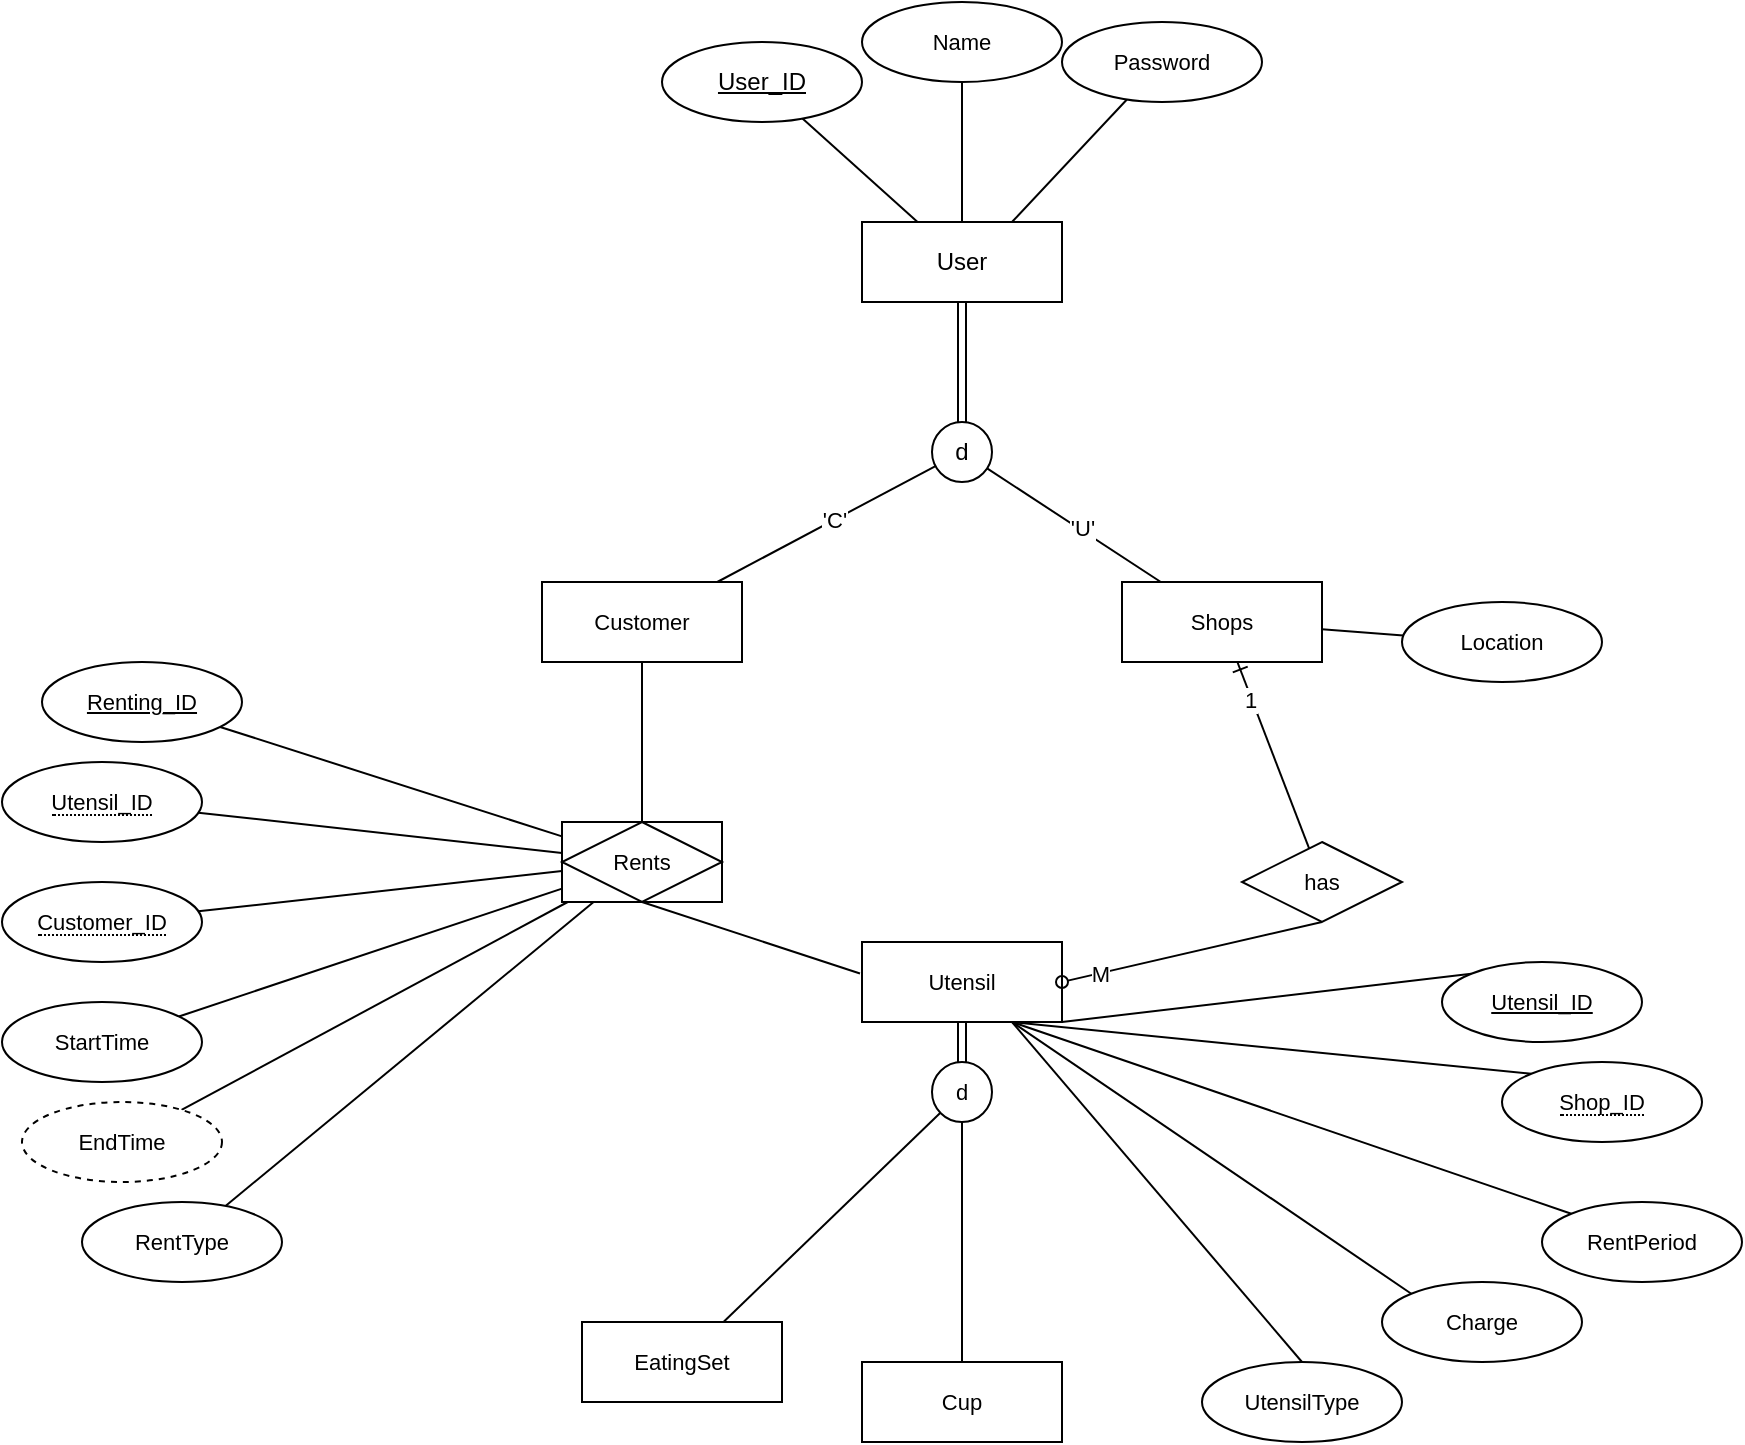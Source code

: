 <mxfile version="24.3.1" type="github" pages="2">
  <diagram id="R2lEEEUBdFMjLlhIrx00" name="Page-1">
    <mxGraphModel dx="643" dy="331" grid="1" gridSize="10" guides="1" tooltips="1" connect="1" arrows="1" fold="1" page="1" pageScale="1" pageWidth="3300" pageHeight="4681" math="0" shadow="0" extFonts="Permanent Marker^https://fonts.googleapis.com/css?family=Permanent+Marker">
      <root>
        <mxCell id="0" />
        <mxCell id="1" parent="0" />
        <mxCell id="n6jcmOge1NITZxQGP7H6-8" value="" style="edgeStyle=none;rounded=0;orthogonalLoop=1;jettySize=auto;html=1;strokeColor=default;align=center;verticalAlign=middle;fontFamily=Helvetica;fontSize=11;fontColor=default;labelBackgroundColor=default;endArrow=none;endFill=0;shape=link;" edge="1" parent="1" source="E70gCUQWQF6eJFeZjDCX-1" target="n6jcmOge1NITZxQGP7H6-7">
          <mxGeometry relative="1" as="geometry" />
        </mxCell>
        <mxCell id="E70gCUQWQF6eJFeZjDCX-1" value="User" style="whiteSpace=wrap;html=1;align=center;" vertex="1" parent="1">
          <mxGeometry x="890" y="440" width="100" height="40" as="geometry" />
        </mxCell>
        <mxCell id="E70gCUQWQF6eJFeZjDCX-4" value="" style="rounded=0;orthogonalLoop=1;jettySize=auto;html=1;endArrow=none;endFill=0;" edge="1" parent="1" source="E70gCUQWQF6eJFeZjDCX-3" target="E70gCUQWQF6eJFeZjDCX-1">
          <mxGeometry relative="1" as="geometry" />
        </mxCell>
        <mxCell id="E70gCUQWQF6eJFeZjDCX-3" value="&lt;u&gt;User_ID&lt;/u&gt;" style="ellipse;whiteSpace=wrap;html=1;align=center;" vertex="1" parent="1">
          <mxGeometry x="790" y="350" width="100" height="40" as="geometry" />
        </mxCell>
        <mxCell id="n6jcmOge1NITZxQGP7H6-2" value="" style="edgeStyle=none;rounded=0;orthogonalLoop=1;jettySize=auto;html=1;strokeColor=default;align=center;verticalAlign=middle;fontFamily=Helvetica;fontSize=11;fontColor=default;labelBackgroundColor=default;endArrow=none;endFill=0;" edge="1" parent="1" source="n6jcmOge1NITZxQGP7H6-1" target="E70gCUQWQF6eJFeZjDCX-1">
          <mxGeometry relative="1" as="geometry" />
        </mxCell>
        <mxCell id="n6jcmOge1NITZxQGP7H6-1" value="Name" style="ellipse;whiteSpace=wrap;html=1;align=center;fontFamily=Helvetica;fontSize=11;fontColor=default;labelBackgroundColor=default;" vertex="1" parent="1">
          <mxGeometry x="890" y="330" width="100" height="40" as="geometry" />
        </mxCell>
        <mxCell id="n6jcmOge1NITZxQGP7H6-5" value="" style="edgeStyle=none;rounded=0;orthogonalLoop=1;jettySize=auto;html=1;strokeColor=default;align=center;verticalAlign=middle;fontFamily=Helvetica;fontSize=11;fontColor=default;labelBackgroundColor=default;endArrow=none;endFill=0;entryX=0.75;entryY=0;entryDx=0;entryDy=0;" edge="1" parent="1" source="n6jcmOge1NITZxQGP7H6-3" target="E70gCUQWQF6eJFeZjDCX-1">
          <mxGeometry relative="1" as="geometry">
            <mxPoint x="1040.0" y="450" as="targetPoint" />
          </mxGeometry>
        </mxCell>
        <mxCell id="n6jcmOge1NITZxQGP7H6-3" value="Password" style="ellipse;whiteSpace=wrap;html=1;align=center;fontFamily=Helvetica;fontSize=11;fontColor=default;labelBackgroundColor=default;" vertex="1" parent="1">
          <mxGeometry x="990" y="340" width="100" height="40" as="geometry" />
        </mxCell>
        <mxCell id="n6jcmOge1NITZxQGP7H6-7" value="d" style="ellipse;whiteSpace=wrap;html=1;" vertex="1" parent="1">
          <mxGeometry x="925" y="540" width="30" height="30" as="geometry" />
        </mxCell>
        <mxCell id="n6jcmOge1NITZxQGP7H6-12" value="" style="edgeStyle=none;rounded=0;orthogonalLoop=1;jettySize=auto;html=1;strokeColor=default;align=center;verticalAlign=middle;fontFamily=Helvetica;fontSize=11;fontColor=default;labelBackgroundColor=default;endArrow=none;endFill=0;" edge="1" parent="1" source="n6jcmOge1NITZxQGP7H6-11" target="n6jcmOge1NITZxQGP7H6-7">
          <mxGeometry relative="1" as="geometry" />
        </mxCell>
        <mxCell id="85N5x0WLG7usvaVsvsi_-1" value="&#39;C&#39;" style="edgeLabel;html=1;align=center;verticalAlign=middle;resizable=0;points=[];fontFamily=Helvetica;fontSize=11;fontColor=default;labelBackgroundColor=default;" vertex="1" connectable="0" parent="n6jcmOge1NITZxQGP7H6-12">
          <mxGeometry x="0.072" relative="1" as="geometry">
            <mxPoint as="offset" />
          </mxGeometry>
        </mxCell>
        <mxCell id="n6jcmOge1NITZxQGP7H6-32" value="" style="edgeStyle=none;rounded=0;orthogonalLoop=1;jettySize=auto;html=1;strokeColor=default;align=center;verticalAlign=middle;fontFamily=Helvetica;fontSize=11;fontColor=default;labelBackgroundColor=default;endArrow=none;endFill=0;" edge="1" parent="1" source="n6jcmOge1NITZxQGP7H6-11" target="n6jcmOge1NITZxQGP7H6-31">
          <mxGeometry relative="1" as="geometry" />
        </mxCell>
        <mxCell id="n6jcmOge1NITZxQGP7H6-11" value="Customer" style="whiteSpace=wrap;html=1;align=center;fontFamily=Helvetica;fontSize=11;fontColor=default;labelBackgroundColor=default;" vertex="1" parent="1">
          <mxGeometry x="730" y="620" width="100" height="40" as="geometry" />
        </mxCell>
        <mxCell id="n6jcmOge1NITZxQGP7H6-14" value="" style="edgeStyle=none;rounded=0;orthogonalLoop=1;jettySize=auto;html=1;strokeColor=default;align=center;verticalAlign=middle;fontFamily=Helvetica;fontSize=11;fontColor=default;labelBackgroundColor=default;endArrow=none;endFill=0;" edge="1" parent="1" source="n6jcmOge1NITZxQGP7H6-13" target="n6jcmOge1NITZxQGP7H6-7">
          <mxGeometry relative="1" as="geometry" />
        </mxCell>
        <mxCell id="n6jcmOge1NITZxQGP7H6-13" value="Shops" style="whiteSpace=wrap;html=1;align=center;fontFamily=Helvetica;fontSize=11;fontColor=default;labelBackgroundColor=default;" vertex="1" parent="1">
          <mxGeometry x="1020" y="620" width="100" height="40" as="geometry" />
        </mxCell>
        <mxCell id="n6jcmOge1NITZxQGP7H6-17" value="" style="edgeStyle=none;rounded=0;orthogonalLoop=1;jettySize=auto;html=1;strokeColor=default;align=center;verticalAlign=middle;fontFamily=Helvetica;fontSize=11;fontColor=default;labelBackgroundColor=default;endArrow=none;endFill=0;shape=link;" edge="1" parent="1" source="n6jcmOge1NITZxQGP7H6-15" target="n6jcmOge1NITZxQGP7H6-16">
          <mxGeometry relative="1" as="geometry" />
        </mxCell>
        <mxCell id="n6jcmOge1NITZxQGP7H6-46" style="edgeStyle=none;rounded=0;orthogonalLoop=1;jettySize=auto;html=1;exitX=0.75;exitY=1;exitDx=0;exitDy=0;entryX=0;entryY=0;entryDx=0;entryDy=0;strokeColor=default;align=center;verticalAlign=middle;fontFamily=Helvetica;fontSize=11;fontColor=default;labelBackgroundColor=default;endArrow=none;endFill=0;" edge="1" parent="1" source="n6jcmOge1NITZxQGP7H6-15" target="n6jcmOge1NITZxQGP7H6-45">
          <mxGeometry relative="1" as="geometry" />
        </mxCell>
        <mxCell id="n6jcmOge1NITZxQGP7H6-15" value="Utensil" style="whiteSpace=wrap;html=1;align=center;fontFamily=Helvetica;fontSize=11;fontColor=default;labelBackgroundColor=default;" vertex="1" parent="1">
          <mxGeometry x="890" y="800" width="100" height="40" as="geometry" />
        </mxCell>
        <mxCell id="n6jcmOge1NITZxQGP7H6-16" value="d" style="ellipse;whiteSpace=wrap;html=1;fontSize=11;labelBackgroundColor=default;" vertex="1" parent="1">
          <mxGeometry x="925" y="860" width="30" height="30" as="geometry" />
        </mxCell>
        <mxCell id="n6jcmOge1NITZxQGP7H6-20" value="" style="edgeStyle=none;rounded=0;orthogonalLoop=1;jettySize=auto;html=1;strokeColor=default;align=center;verticalAlign=middle;fontFamily=Helvetica;fontSize=11;fontColor=default;labelBackgroundColor=default;endArrow=none;endFill=0;" edge="1" parent="1" source="n6jcmOge1NITZxQGP7H6-18" target="n6jcmOge1NITZxQGP7H6-16">
          <mxGeometry relative="1" as="geometry" />
        </mxCell>
        <mxCell id="n6jcmOge1NITZxQGP7H6-18" value="EatingSet" style="whiteSpace=wrap;html=1;align=center;fontFamily=Helvetica;fontSize=11;fontColor=default;labelBackgroundColor=default;" vertex="1" parent="1">
          <mxGeometry x="750" y="990" width="100" height="40" as="geometry" />
        </mxCell>
        <mxCell id="n6jcmOge1NITZxQGP7H6-22" value="" style="edgeStyle=none;rounded=0;orthogonalLoop=1;jettySize=auto;html=1;strokeColor=default;align=center;verticalAlign=middle;fontFamily=Helvetica;fontSize=11;fontColor=default;labelBackgroundColor=default;endArrow=none;endFill=0;" edge="1" parent="1" source="n6jcmOge1NITZxQGP7H6-21" target="n6jcmOge1NITZxQGP7H6-16">
          <mxGeometry relative="1" as="geometry" />
        </mxCell>
        <mxCell id="n6jcmOge1NITZxQGP7H6-21" value="Cup" style="whiteSpace=wrap;html=1;align=center;fontFamily=Helvetica;fontSize=11;fontColor=default;labelBackgroundColor=default;" vertex="1" parent="1">
          <mxGeometry x="890" y="1010" width="100" height="40" as="geometry" />
        </mxCell>
        <mxCell id="n6jcmOge1NITZxQGP7H6-23" style="edgeStyle=none;rounded=0;orthogonalLoop=1;jettySize=auto;html=1;exitX=0.5;exitY=0;exitDx=0;exitDy=0;strokeColor=default;align=center;verticalAlign=middle;fontFamily=Helvetica;fontSize=11;fontColor=default;labelBackgroundColor=default;endArrow=none;endFill=0;" edge="1" parent="1" source="n6jcmOge1NITZxQGP7H6-21" target="n6jcmOge1NITZxQGP7H6-21">
          <mxGeometry relative="1" as="geometry" />
        </mxCell>
        <mxCell id="n6jcmOge1NITZxQGP7H6-29" style="edgeStyle=none;rounded=0;orthogonalLoop=1;jettySize=auto;html=1;exitX=0.5;exitY=1;exitDx=0;exitDy=0;entryX=1;entryY=0.5;entryDx=0;entryDy=0;strokeColor=default;align=center;verticalAlign=middle;fontFamily=Helvetica;fontSize=11;fontColor=default;labelBackgroundColor=default;endArrow=oval;endFill=0;" edge="1" parent="1" source="n6jcmOge1NITZxQGP7H6-25" target="n6jcmOge1NITZxQGP7H6-15">
          <mxGeometry relative="1" as="geometry" />
        </mxCell>
        <mxCell id="n6jcmOge1NITZxQGP7H6-34" value="M" style="edgeLabel;html=1;align=center;verticalAlign=middle;resizable=0;points=[];fontFamily=Helvetica;fontSize=11;fontColor=default;labelBackgroundColor=default;" vertex="1" connectable="0" parent="n6jcmOge1NITZxQGP7H6-29">
          <mxGeometry x="0.71" relative="1" as="geometry">
            <mxPoint as="offset" />
          </mxGeometry>
        </mxCell>
        <mxCell id="n6jcmOge1NITZxQGP7H6-30" value="" style="edgeStyle=none;rounded=0;orthogonalLoop=1;jettySize=auto;html=1;strokeColor=default;align=center;verticalAlign=middle;fontFamily=Helvetica;fontSize=11;fontColor=default;labelBackgroundColor=default;endArrow=ERone;endFill=0;" edge="1" parent="1" source="n6jcmOge1NITZxQGP7H6-25" target="n6jcmOge1NITZxQGP7H6-13">
          <mxGeometry relative="1" as="geometry" />
        </mxCell>
        <mxCell id="n6jcmOge1NITZxQGP7H6-35" value="1" style="edgeLabel;html=1;align=center;verticalAlign=middle;resizable=0;points=[];fontFamily=Helvetica;fontSize=11;fontColor=default;labelBackgroundColor=default;" vertex="1" connectable="0" parent="n6jcmOge1NITZxQGP7H6-30">
          <mxGeometry x="0.614" y="1" relative="1" as="geometry">
            <mxPoint as="offset" />
          </mxGeometry>
        </mxCell>
        <mxCell id="n6jcmOge1NITZxQGP7H6-25" value="has" style="shape=rhombus;perimeter=rhombusPerimeter;whiteSpace=wrap;html=1;align=center;fontFamily=Helvetica;fontSize=11;fontColor=default;labelBackgroundColor=default;" vertex="1" parent="1">
          <mxGeometry x="1080" y="750" width="80" height="40" as="geometry" />
        </mxCell>
        <mxCell id="n6jcmOge1NITZxQGP7H6-31" value="Rents" style="shape=associativeEntity;whiteSpace=wrap;html=1;align=center;fontFamily=Helvetica;fontSize=11;fontColor=default;labelBackgroundColor=default;" vertex="1" parent="1">
          <mxGeometry x="740" y="740" width="80" height="40" as="geometry" />
        </mxCell>
        <mxCell id="n6jcmOge1NITZxQGP7H6-33" style="edgeStyle=none;rounded=0;orthogonalLoop=1;jettySize=auto;html=1;exitX=0.5;exitY=1;exitDx=0;exitDy=0;entryX=-0.01;entryY=0.393;entryDx=0;entryDy=0;entryPerimeter=0;strokeColor=default;align=center;verticalAlign=middle;fontFamily=Helvetica;fontSize=11;fontColor=default;labelBackgroundColor=default;endArrow=none;endFill=0;" edge="1" parent="1" source="n6jcmOge1NITZxQGP7H6-31" target="n6jcmOge1NITZxQGP7H6-15">
          <mxGeometry relative="1" as="geometry" />
        </mxCell>
        <mxCell id="n6jcmOge1NITZxQGP7H6-38" value="" style="edgeStyle=none;rounded=0;orthogonalLoop=1;jettySize=auto;html=1;strokeColor=default;align=center;verticalAlign=middle;fontFamily=Helvetica;fontSize=11;fontColor=default;labelBackgroundColor=default;endArrow=none;endFill=0;" edge="1" parent="1" source="n6jcmOge1NITZxQGP7H6-37" target="n6jcmOge1NITZxQGP7H6-31">
          <mxGeometry relative="1" as="geometry" />
        </mxCell>
        <mxCell id="n6jcmOge1NITZxQGP7H6-37" value="StartTime" style="ellipse;whiteSpace=wrap;html=1;align=center;fontFamily=Helvetica;fontSize=11;fontColor=default;labelBackgroundColor=default;" vertex="1" parent="1">
          <mxGeometry x="460" y="830" width="100" height="40" as="geometry" />
        </mxCell>
        <mxCell id="n6jcmOge1NITZxQGP7H6-40" value="" style="edgeStyle=none;rounded=0;orthogonalLoop=1;jettySize=auto;html=1;strokeColor=default;align=center;verticalAlign=middle;fontFamily=Helvetica;fontSize=11;fontColor=default;labelBackgroundColor=default;endArrow=none;endFill=0;" edge="1" parent="1" source="n6jcmOge1NITZxQGP7H6-39" target="n6jcmOge1NITZxQGP7H6-31">
          <mxGeometry relative="1" as="geometry" />
        </mxCell>
        <mxCell id="n6jcmOge1NITZxQGP7H6-39" value="EndTime" style="whiteSpace=wrap;html=1;align=center;fontFamily=Helvetica;fontSize=11;fontColor=default;labelBackgroundColor=default;shape=ellipse;perimeter=ellipsePerimeter;dashed=1;" vertex="1" parent="1">
          <mxGeometry x="470" y="880" width="100" height="40" as="geometry" />
        </mxCell>
        <mxCell id="n6jcmOge1NITZxQGP7H6-42" value="" style="edgeStyle=none;rounded=0;orthogonalLoop=1;jettySize=auto;html=1;strokeColor=default;align=center;verticalAlign=middle;fontFamily=Helvetica;fontSize=11;fontColor=default;labelBackgroundColor=default;endArrow=none;endFill=0;" edge="1" parent="1" source="n6jcmOge1NITZxQGP7H6-41" target="n6jcmOge1NITZxQGP7H6-31">
          <mxGeometry relative="1" as="geometry" />
        </mxCell>
        <mxCell id="n6jcmOge1NITZxQGP7H6-41" value="&lt;u&gt;Renting_ID&lt;/u&gt;" style="ellipse;whiteSpace=wrap;html=1;align=center;fontFamily=Helvetica;fontSize=11;fontColor=default;labelBackgroundColor=default;" vertex="1" parent="1">
          <mxGeometry x="480" y="660" width="100" height="40" as="geometry" />
        </mxCell>
        <mxCell id="n6jcmOge1NITZxQGP7H6-43" value="&lt;u&gt;Utensil_ID&lt;/u&gt;" style="ellipse;whiteSpace=wrap;html=1;align=center;fontFamily=Helvetica;fontSize=11;fontColor=default;labelBackgroundColor=default;" vertex="1" parent="1">
          <mxGeometry x="1180" y="810" width="100" height="40" as="geometry" />
        </mxCell>
        <mxCell id="n6jcmOge1NITZxQGP7H6-44" style="edgeStyle=none;rounded=0;orthogonalLoop=1;jettySize=auto;html=1;exitX=1;exitY=1;exitDx=0;exitDy=0;entryX=0;entryY=0;entryDx=0;entryDy=0;strokeColor=default;align=center;verticalAlign=middle;fontFamily=Helvetica;fontSize=11;fontColor=default;labelBackgroundColor=default;endArrow=none;endFill=0;" edge="1" parent="1" source="n6jcmOge1NITZxQGP7H6-15" target="n6jcmOge1NITZxQGP7H6-43">
          <mxGeometry relative="1" as="geometry" />
        </mxCell>
        <mxCell id="n6jcmOge1NITZxQGP7H6-45" value="&lt;span style=&quot;border-bottom: 1px dotted&quot;&gt;Shop_ID&lt;/span&gt;" style="ellipse;whiteSpace=wrap;html=1;align=center;fontFamily=Helvetica;fontSize=11;fontColor=default;labelBackgroundColor=default;" vertex="1" parent="1">
          <mxGeometry x="1210" y="860" width="100" height="40" as="geometry" />
        </mxCell>
        <mxCell id="n6jcmOge1NITZxQGP7H6-48" style="edgeStyle=none;rounded=0;orthogonalLoop=1;jettySize=auto;html=1;exitX=0;exitY=0;exitDx=0;exitDy=0;entryX=0.75;entryY=1;entryDx=0;entryDy=0;strokeColor=default;align=center;verticalAlign=middle;fontFamily=Helvetica;fontSize=11;fontColor=default;labelBackgroundColor=default;endArrow=none;endFill=0;" edge="1" parent="1" source="n6jcmOge1NITZxQGP7H6-47" target="n6jcmOge1NITZxQGP7H6-15">
          <mxGeometry relative="1" as="geometry" />
        </mxCell>
        <mxCell id="n6jcmOge1NITZxQGP7H6-47" value="RentPeriod" style="ellipse;whiteSpace=wrap;html=1;align=center;fontFamily=Helvetica;fontSize=11;fontColor=default;labelBackgroundColor=default;" vertex="1" parent="1">
          <mxGeometry x="1230" y="930" width="100" height="40" as="geometry" />
        </mxCell>
        <mxCell id="n6jcmOge1NITZxQGP7H6-52" value="" style="edgeStyle=none;rounded=0;orthogonalLoop=1;jettySize=auto;html=1;strokeColor=default;align=center;verticalAlign=middle;fontFamily=Helvetica;fontSize=11;fontColor=default;labelBackgroundColor=default;endArrow=none;endFill=0;" edge="1" parent="1" source="n6jcmOge1NITZxQGP7H6-50" target="n6jcmOge1NITZxQGP7H6-31">
          <mxGeometry relative="1" as="geometry" />
        </mxCell>
        <mxCell id="n6jcmOge1NITZxQGP7H6-50" value="&lt;span style=&quot;border-bottom: 1px dotted&quot;&gt;Utensil_ID&lt;/span&gt;" style="ellipse;whiteSpace=wrap;html=1;align=center;fontFamily=Helvetica;fontSize=11;fontColor=default;labelBackgroundColor=default;" vertex="1" parent="1">
          <mxGeometry x="460" y="710" width="100" height="40" as="geometry" />
        </mxCell>
        <mxCell id="n6jcmOge1NITZxQGP7H6-54" value="" style="edgeStyle=none;rounded=0;orthogonalLoop=1;jettySize=auto;html=1;strokeColor=default;align=center;verticalAlign=middle;fontFamily=Helvetica;fontSize=11;fontColor=default;labelBackgroundColor=default;endArrow=none;endFill=0;" edge="1" parent="1" source="n6jcmOge1NITZxQGP7H6-53" target="n6jcmOge1NITZxQGP7H6-31">
          <mxGeometry relative="1" as="geometry" />
        </mxCell>
        <mxCell id="n6jcmOge1NITZxQGP7H6-53" value="&lt;span style=&quot;border-bottom: 1px dotted&quot;&gt;Customer_ID&lt;/span&gt;" style="ellipse;whiteSpace=wrap;html=1;align=center;fontFamily=Helvetica;fontSize=11;fontColor=default;labelBackgroundColor=default;" vertex="1" parent="1">
          <mxGeometry x="460" y="770" width="100" height="40" as="geometry" />
        </mxCell>
        <mxCell id="oZDBKAC2Px2fv1SUga_N-3" value="" style="edgeStyle=none;rounded=0;orthogonalLoop=1;jettySize=auto;html=1;strokeColor=default;align=center;verticalAlign=middle;fontFamily=Helvetica;fontSize=11;fontColor=default;labelBackgroundColor=default;endArrow=none;endFill=0;" edge="1" parent="1" source="oZDBKAC2Px2fv1SUga_N-2" target="n6jcmOge1NITZxQGP7H6-31">
          <mxGeometry relative="1" as="geometry" />
        </mxCell>
        <mxCell id="oZDBKAC2Px2fv1SUga_N-2" value="RentType" style="ellipse;whiteSpace=wrap;html=1;align=center;fontFamily=Helvetica;fontSize=11;fontColor=default;labelBackgroundColor=default;" vertex="1" parent="1">
          <mxGeometry x="500" y="930" width="100" height="40" as="geometry" />
        </mxCell>
        <mxCell id="oZDBKAC2Px2fv1SUga_N-6" style="edgeStyle=none;rounded=0;orthogonalLoop=1;jettySize=auto;html=1;exitX=0;exitY=0;exitDx=0;exitDy=0;entryX=0.75;entryY=1;entryDx=0;entryDy=0;strokeColor=default;align=center;verticalAlign=middle;fontFamily=Helvetica;fontSize=11;fontColor=default;labelBackgroundColor=default;endArrow=none;endFill=0;" edge="1" parent="1" source="oZDBKAC2Px2fv1SUga_N-4" target="n6jcmOge1NITZxQGP7H6-15">
          <mxGeometry relative="1" as="geometry" />
        </mxCell>
        <mxCell id="oZDBKAC2Px2fv1SUga_N-4" value="Charge" style="ellipse;whiteSpace=wrap;html=1;align=center;fontFamily=Helvetica;fontSize=11;fontColor=default;labelBackgroundColor=default;" vertex="1" parent="1">
          <mxGeometry x="1150" y="970" width="100" height="40" as="geometry" />
        </mxCell>
        <mxCell id="oZDBKAC2Px2fv1SUga_N-9" style="edgeStyle=none;rounded=0;orthogonalLoop=1;jettySize=auto;html=1;exitX=0.5;exitY=0;exitDx=0;exitDy=0;entryX=0.75;entryY=1;entryDx=0;entryDy=0;strokeColor=default;align=center;verticalAlign=middle;fontFamily=Helvetica;fontSize=11;fontColor=default;labelBackgroundColor=default;endArrow=none;endFill=0;" edge="1" parent="1" source="oZDBKAC2Px2fv1SUga_N-7" target="n6jcmOge1NITZxQGP7H6-15">
          <mxGeometry relative="1" as="geometry" />
        </mxCell>
        <mxCell id="oZDBKAC2Px2fv1SUga_N-7" value="UtensilType" style="ellipse;whiteSpace=wrap;html=1;align=center;fontFamily=Helvetica;fontSize=11;fontColor=default;labelBackgroundColor=default;" vertex="1" parent="1">
          <mxGeometry x="1060" y="1010" width="100" height="40" as="geometry" />
        </mxCell>
        <mxCell id="oZDBKAC2Px2fv1SUga_N-11" value="" style="edgeStyle=none;rounded=0;orthogonalLoop=1;jettySize=auto;html=1;strokeColor=default;align=center;verticalAlign=middle;fontFamily=Helvetica;fontSize=11;fontColor=default;labelBackgroundColor=default;endArrow=none;endFill=0;" edge="1" parent="1" source="oZDBKAC2Px2fv1SUga_N-10" target="n6jcmOge1NITZxQGP7H6-13">
          <mxGeometry relative="1" as="geometry" />
        </mxCell>
        <mxCell id="oZDBKAC2Px2fv1SUga_N-10" value="Location" style="ellipse;whiteSpace=wrap;html=1;align=center;fontFamily=Helvetica;fontSize=11;fontColor=default;labelBackgroundColor=default;" vertex="1" parent="1">
          <mxGeometry x="1160" y="630" width="100" height="40" as="geometry" />
        </mxCell>
        <mxCell id="85N5x0WLG7usvaVsvsi_-2" value="&#39;U&#39;" style="text;html=1;align=center;verticalAlign=middle;resizable=0;points=[];autosize=1;strokeColor=none;fillColor=none;fontFamily=Helvetica;fontSize=11;fontColor=default;labelBackgroundColor=default;" vertex="1" parent="1">
          <mxGeometry x="980" y="578" width="40" height="30" as="geometry" />
        </mxCell>
      </root>
    </mxGraphModel>
  </diagram>
  <diagram id="9Pv0CqFadwesaJm3Gwh7" name="第 2 页">
    <mxGraphModel dx="822" dy="423" grid="1" gridSize="10" guides="1" tooltips="1" connect="1" arrows="1" fold="1" page="1" pageScale="1" pageWidth="4681" pageHeight="3300" math="0" shadow="0">
      <root>
        <mxCell id="0" />
        <mxCell id="1" parent="0" />
        <mxCell id="Np2uPLUjVbvz0PmlxWy9-3" value="User" style="swimlane;fontStyle=1;align=center;verticalAlign=top;childLayout=stackLayout;horizontal=1;startSize=26;horizontalStack=0;resizeParent=1;resizeParentMax=0;resizeLast=0;collapsible=1;marginBottom=0;whiteSpace=wrap;html=1;fontFamily=Helvetica;fontSize=11;fontColor=default;labelBackgroundColor=default;" vertex="1" parent="1">
          <mxGeometry x="3230" y="1340" width="160" height="138" as="geometry">
            <mxRectangle x="340" y="120" width="60" height="30" as="alternateBounds" />
          </mxGeometry>
        </mxCell>
        <mxCell id="Np2uPLUjVbvz0PmlxWy9-4" value="+ ID: int&amp;nbsp;" style="text;strokeColor=none;fillColor=none;align=left;verticalAlign=top;spacingLeft=4;spacingRight=4;overflow=hidden;rotatable=0;points=[[0,0.5],[1,0.5]];portConstraint=eastwest;whiteSpace=wrap;html=1;fontFamily=Helvetica;fontSize=11;fontColor=default;labelBackgroundColor=default;" vertex="1" parent="Np2uPLUjVbvz0PmlxWy9-3">
          <mxGeometry y="26" width="160" height="26" as="geometry" />
        </mxCell>
        <mxCell id="kPS52KHv_lgA0wBQ_tl1-2" value="+ Name: String&amp;nbsp;" style="text;strokeColor=none;fillColor=none;align=left;verticalAlign=top;spacingLeft=4;spacingRight=4;overflow=hidden;rotatable=0;points=[[0,0.5],[1,0.5]];portConstraint=eastwest;whiteSpace=wrap;html=1;fontFamily=Helvetica;fontSize=11;fontColor=default;labelBackgroundColor=default;" vertex="1" parent="Np2uPLUjVbvz0PmlxWy9-3">
          <mxGeometry y="52" width="160" height="26" as="geometry" />
        </mxCell>
        <mxCell id="kPS52KHv_lgA0wBQ_tl1-3" value="# Password: String&amp;nbsp;" style="text;strokeColor=none;fillColor=none;align=left;verticalAlign=top;spacingLeft=4;spacingRight=4;overflow=hidden;rotatable=0;points=[[0,0.5],[1,0.5]];portConstraint=eastwest;whiteSpace=wrap;html=1;fontFamily=Helvetica;fontSize=11;fontColor=default;labelBackgroundColor=default;" vertex="1" parent="Np2uPLUjVbvz0PmlxWy9-3">
          <mxGeometry y="78" width="160" height="26" as="geometry" />
        </mxCell>
        <mxCell id="Np2uPLUjVbvz0PmlxWy9-5" value="" style="line;strokeWidth=1;fillColor=none;align=left;verticalAlign=middle;spacingTop=-1;spacingLeft=3;spacingRight=3;rotatable=0;labelPosition=right;points=[];portConstraint=eastwest;strokeColor=inherit;fontFamily=Helvetica;fontSize=11;fontColor=default;labelBackgroundColor=default;" vertex="1" parent="Np2uPLUjVbvz0PmlxWy9-3">
          <mxGeometry y="104" width="160" height="8" as="geometry" />
        </mxCell>
        <mxCell id="Np2uPLUjVbvz0PmlxWy9-6" value="+ method(type): type" style="text;strokeColor=none;fillColor=none;align=left;verticalAlign=top;spacingLeft=4;spacingRight=4;overflow=hidden;rotatable=0;points=[[0,0.5],[1,0.5]];portConstraint=eastwest;whiteSpace=wrap;html=1;fontFamily=Helvetica;fontSize=11;fontColor=default;labelBackgroundColor=default;" vertex="1" parent="Np2uPLUjVbvz0PmlxWy9-3">
          <mxGeometry y="112" width="160" height="26" as="geometry" />
        </mxCell>
        <mxCell id="ml6z8gFbQN_XMSu9hm6h-1" value="Shop" style="swimlane;fontStyle=1;align=center;verticalAlign=top;childLayout=stackLayout;horizontal=1;startSize=26;horizontalStack=0;resizeParent=1;resizeParentMax=0;resizeLast=0;collapsible=1;marginBottom=0;whiteSpace=wrap;html=1;fontFamily=Helvetica;fontSize=11;fontColor=default;labelBackgroundColor=default;" vertex="1" parent="1">
          <mxGeometry x="3130" y="1550" width="190" height="86" as="geometry">
            <mxRectangle x="340" y="120" width="60" height="30" as="alternateBounds" />
          </mxGeometry>
        </mxCell>
        <mxCell id="ml6z8gFbQN_XMSu9hm6h-2" value="- utensils: ArrayList&amp;lt;Utensils&amp;gt;" style="text;strokeColor=none;fillColor=none;align=left;verticalAlign=top;spacingLeft=4;spacingRight=4;overflow=hidden;rotatable=0;points=[[0,0.5],[1,0.5]];portConstraint=eastwest;whiteSpace=wrap;html=1;fontFamily=Helvetica;fontSize=11;fontColor=default;labelBackgroundColor=default;" vertex="1" parent="ml6z8gFbQN_XMSu9hm6h-1">
          <mxGeometry y="26" width="190" height="26" as="geometry" />
        </mxCell>
        <mxCell id="ml6z8gFbQN_XMSu9hm6h-5" value="" style="line;strokeWidth=1;fillColor=none;align=left;verticalAlign=middle;spacingTop=-1;spacingLeft=3;spacingRight=3;rotatable=0;labelPosition=right;points=[];portConstraint=eastwest;strokeColor=inherit;fontFamily=Helvetica;fontSize=11;fontColor=default;labelBackgroundColor=default;" vertex="1" parent="ml6z8gFbQN_XMSu9hm6h-1">
          <mxGeometry y="52" width="190" height="8" as="geometry" />
        </mxCell>
        <mxCell id="ml6z8gFbQN_XMSu9hm6h-6" value="+ lease(Utensil, Customer): void" style="text;strokeColor=none;fillColor=none;align=left;verticalAlign=top;spacingLeft=4;spacingRight=4;overflow=hidden;rotatable=0;points=[[0,0.5],[1,0.5]];portConstraint=eastwest;whiteSpace=wrap;html=1;fontFamily=Helvetica;fontSize=11;fontColor=default;labelBackgroundColor=default;" vertex="1" parent="ml6z8gFbQN_XMSu9hm6h-1">
          <mxGeometry y="60" width="190" height="26" as="geometry" />
        </mxCell>
        <mxCell id="ml6z8gFbQN_XMSu9hm6h-7" value="Extends" style="endArrow=block;endSize=16;endFill=0;html=1;rounded=0;strokeColor=default;align=center;verticalAlign=middle;fontFamily=Helvetica;fontSize=11;fontColor=default;labelBackgroundColor=default;entryX=0.288;entryY=1.154;entryDx=0;entryDy=0;entryPerimeter=0;exitX=0.5;exitY=0;exitDx=0;exitDy=0;" edge="1" parent="1" source="ml6z8gFbQN_XMSu9hm6h-1" target="Np2uPLUjVbvz0PmlxWy9-6">
          <mxGeometry width="160" relative="1" as="geometry">
            <mxPoint x="3240" y="1580" as="sourcePoint" />
            <mxPoint x="3400" y="1580" as="targetPoint" />
          </mxGeometry>
        </mxCell>
        <mxCell id="ml6z8gFbQN_XMSu9hm6h-8" value="Customer" style="swimlane;fontStyle=1;align=center;verticalAlign=top;childLayout=stackLayout;horizontal=1;startSize=26;horizontalStack=0;resizeParent=1;resizeParentMax=0;resizeLast=0;collapsible=1;marginBottom=0;whiteSpace=wrap;html=1;fontFamily=Helvetica;fontSize=11;fontColor=default;labelBackgroundColor=default;" vertex="1" parent="1">
          <mxGeometry x="3460" y="1570" width="230" height="138" as="geometry">
            <mxRectangle x="340" y="120" width="60" height="30" as="alternateBounds" />
          </mxGeometry>
        </mxCell>
        <mxCell id="ml6z8gFbQN_XMSu9hm6h-9" value="- utensilsLent: ArrayList&amp;lt;Utensil&amp;gt;&lt;div&gt;&lt;br&gt;&lt;/div&gt;" style="text;strokeColor=none;fillColor=none;align=left;verticalAlign=top;spacingLeft=4;spacingRight=4;overflow=hidden;rotatable=0;points=[[0,0.5],[1,0.5]];portConstraint=eastwest;whiteSpace=wrap;html=1;fontFamily=Helvetica;fontSize=11;fontColor=default;labelBackgroundColor=default;" vertex="1" parent="ml6z8gFbQN_XMSu9hm6h-8">
          <mxGeometry y="26" width="230" height="26" as="geometry" />
        </mxCell>
        <mxCell id="ml6z8gFbQN_XMSu9hm6h-10" value="+ Name: String&amp;nbsp;" style="text;strokeColor=none;fillColor=none;align=left;verticalAlign=top;spacingLeft=4;spacingRight=4;overflow=hidden;rotatable=0;points=[[0,0.5],[1,0.5]];portConstraint=eastwest;whiteSpace=wrap;html=1;fontFamily=Helvetica;fontSize=11;fontColor=default;labelBackgroundColor=default;" vertex="1" parent="ml6z8gFbQN_XMSu9hm6h-8">
          <mxGeometry y="52" width="230" height="26" as="geometry" />
        </mxCell>
        <mxCell id="ml6z8gFbQN_XMSu9hm6h-11" value="# Password: String&amp;nbsp;" style="text;strokeColor=none;fillColor=none;align=left;verticalAlign=top;spacingLeft=4;spacingRight=4;overflow=hidden;rotatable=0;points=[[0,0.5],[1,0.5]];portConstraint=eastwest;whiteSpace=wrap;html=1;fontFamily=Helvetica;fontSize=11;fontColor=default;labelBackgroundColor=default;" vertex="1" parent="ml6z8gFbQN_XMSu9hm6h-8">
          <mxGeometry y="78" width="230" height="26" as="geometry" />
        </mxCell>
        <mxCell id="ml6z8gFbQN_XMSu9hm6h-12" value="" style="line;strokeWidth=1;fillColor=none;align=left;verticalAlign=middle;spacingTop=-1;spacingLeft=3;spacingRight=3;rotatable=0;labelPosition=right;points=[];portConstraint=eastwest;strokeColor=inherit;fontFamily=Helvetica;fontSize=11;fontColor=default;labelBackgroundColor=default;" vertex="1" parent="ml6z8gFbQN_XMSu9hm6h-8">
          <mxGeometry y="104" width="230" height="8" as="geometry" />
        </mxCell>
        <mxCell id="ml6z8gFbQN_XMSu9hm6h-13" value="+ method(type): type" style="text;strokeColor=none;fillColor=none;align=left;verticalAlign=top;spacingLeft=4;spacingRight=4;overflow=hidden;rotatable=0;points=[[0,0.5],[1,0.5]];portConstraint=eastwest;whiteSpace=wrap;html=1;fontFamily=Helvetica;fontSize=11;fontColor=default;labelBackgroundColor=default;" vertex="1" parent="ml6z8gFbQN_XMSu9hm6h-8">
          <mxGeometry y="112" width="230" height="26" as="geometry" />
        </mxCell>
        <mxCell id="ml6z8gFbQN_XMSu9hm6h-14" value="Extends" style="endArrow=block;endSize=16;endFill=0;html=1;rounded=0;strokeColor=default;align=center;verticalAlign=middle;fontFamily=Helvetica;fontSize=11;fontColor=default;labelBackgroundColor=default;entryX=0.376;entryY=1.048;entryDx=0;entryDy=0;entryPerimeter=0;exitX=0.5;exitY=0;exitDx=0;exitDy=0;" edge="1" parent="1" source="ml6z8gFbQN_XMSu9hm6h-8" target="Np2uPLUjVbvz0PmlxWy9-6">
          <mxGeometry width="160" relative="1" as="geometry">
            <mxPoint x="3260" y="1568" as="sourcePoint" />
            <mxPoint x="3326" y="1500" as="targetPoint" />
          </mxGeometry>
        </mxCell>
        <mxCell id="R0XHLXLQBf5aPsrz0mtw-5" value="" style="rounded=0;orthogonalLoop=1;jettySize=auto;html=1;strokeColor=default;align=center;verticalAlign=middle;fontFamily=Helvetica;fontSize=11;fontColor=default;labelBackgroundColor=default;endArrow=none;endFill=0;" edge="1" parent="1" source="R0XHLXLQBf5aPsrz0mtw-1" target="ml6z8gFbQN_XMSu9hm6h-6">
          <mxGeometry relative="1" as="geometry" />
        </mxCell>
        <mxCell id="R0XHLXLQBf5aPsrz0mtw-1" value="ShopFrame" style="swimlane;fontStyle=1;align=center;verticalAlign=top;childLayout=stackLayout;horizontal=1;startSize=26;horizontalStack=0;resizeParent=1;resizeParentMax=0;resizeLast=0;collapsible=1;marginBottom=0;whiteSpace=wrap;html=1;fontFamily=Helvetica;fontSize=11;fontColor=default;labelBackgroundColor=default;" vertex="1" parent="1">
          <mxGeometry x="2890" y="1570" width="160" height="112" as="geometry">
            <mxRectangle x="340" y="120" width="60" height="30" as="alternateBounds" />
          </mxGeometry>
        </mxCell>
        <mxCell id="R0XHLXLQBf5aPsrz0mtw-2" value="- utensils: ArrayList&amp;lt;Utensils&amp;gt;" style="text;strokeColor=none;fillColor=none;align=left;verticalAlign=top;spacingLeft=4;spacingRight=4;overflow=hidden;rotatable=0;points=[[0,0.5],[1,0.5]];portConstraint=eastwest;whiteSpace=wrap;html=1;fontFamily=Helvetica;fontSize=11;fontColor=default;labelBackgroundColor=default;" vertex="1" parent="R0XHLXLQBf5aPsrz0mtw-1">
          <mxGeometry y="26" width="160" height="26" as="geometry" />
        </mxCell>
        <mxCell id="R0XHLXLQBf5aPsrz0mtw-6" value="- onLease: ArrayList&amp;lt;Utensils&amp;gt;" style="text;strokeColor=none;fillColor=none;align=left;verticalAlign=top;spacingLeft=4;spacingRight=4;overflow=hidden;rotatable=0;points=[[0,0.5],[1,0.5]];portConstraint=eastwest;whiteSpace=wrap;html=1;fontFamily=Helvetica;fontSize=11;fontColor=default;labelBackgroundColor=default;" vertex="1" parent="R0XHLXLQBf5aPsrz0mtw-1">
          <mxGeometry y="52" width="160" height="26" as="geometry" />
        </mxCell>
        <mxCell id="R0XHLXLQBf5aPsrz0mtw-3" value="" style="line;strokeWidth=1;fillColor=none;align=left;verticalAlign=middle;spacingTop=-1;spacingLeft=3;spacingRight=3;rotatable=0;labelPosition=right;points=[];portConstraint=eastwest;strokeColor=inherit;fontFamily=Helvetica;fontSize=11;fontColor=default;labelBackgroundColor=default;" vertex="1" parent="R0XHLXLQBf5aPsrz0mtw-1">
          <mxGeometry y="78" width="160" height="8" as="geometry" />
        </mxCell>
        <mxCell id="R0XHLXLQBf5aPsrz0mtw-4" value="+ method(type): type" style="text;strokeColor=none;fillColor=none;align=left;verticalAlign=top;spacingLeft=4;spacingRight=4;overflow=hidden;rotatable=0;points=[[0,0.5],[1,0.5]];portConstraint=eastwest;whiteSpace=wrap;html=1;fontFamily=Helvetica;fontSize=11;fontColor=default;labelBackgroundColor=default;" vertex="1" parent="R0XHLXLQBf5aPsrz0mtw-1">
          <mxGeometry y="86" width="160" height="26" as="geometry" />
        </mxCell>
        <mxCell id="R0XHLXLQBf5aPsrz0mtw-7" value="CustomerFrame" style="swimlane;fontStyle=1;align=center;verticalAlign=top;childLayout=stackLayout;horizontal=1;startSize=26;horizontalStack=0;resizeParent=1;resizeParentMax=0;resizeLast=0;collapsible=1;marginBottom=0;whiteSpace=wrap;html=1;fontFamily=Helvetica;fontSize=11;fontColor=default;labelBackgroundColor=default;" vertex="1" collapsed="1" parent="1">
          <mxGeometry x="3790" y="1583" width="60" height="30" as="geometry">
            <mxRectangle x="3790" y="1583" width="160" height="112" as="alternateBounds" />
          </mxGeometry>
        </mxCell>
        <mxCell id="R0XHLXLQBf5aPsrz0mtw-8" value="- utensils: ArrayList&amp;lt;Utensils&amp;gt;" style="text;strokeColor=none;fillColor=none;align=left;verticalAlign=top;spacingLeft=4;spacingRight=4;overflow=hidden;rotatable=0;points=[[0,0.5],[1,0.5]];portConstraint=eastwest;whiteSpace=wrap;html=1;fontFamily=Helvetica;fontSize=11;fontColor=default;labelBackgroundColor=default;" vertex="1" parent="R0XHLXLQBf5aPsrz0mtw-7">
          <mxGeometry y="26" width="160" height="26" as="geometry" />
        </mxCell>
        <mxCell id="R0XHLXLQBf5aPsrz0mtw-9" value="- onLease: ArrayList&amp;lt;Utensils&amp;gt;" style="text;strokeColor=none;fillColor=none;align=left;verticalAlign=top;spacingLeft=4;spacingRight=4;overflow=hidden;rotatable=0;points=[[0,0.5],[1,0.5]];portConstraint=eastwest;whiteSpace=wrap;html=1;fontFamily=Helvetica;fontSize=11;fontColor=default;labelBackgroundColor=default;" vertex="1" parent="R0XHLXLQBf5aPsrz0mtw-7">
          <mxGeometry y="52" width="160" height="26" as="geometry" />
        </mxCell>
        <mxCell id="R0XHLXLQBf5aPsrz0mtw-10" value="" style="line;strokeWidth=1;fillColor=none;align=left;verticalAlign=middle;spacingTop=-1;spacingLeft=3;spacingRight=3;rotatable=0;labelPosition=right;points=[];portConstraint=eastwest;strokeColor=inherit;fontFamily=Helvetica;fontSize=11;fontColor=default;labelBackgroundColor=default;" vertex="1" parent="R0XHLXLQBf5aPsrz0mtw-7">
          <mxGeometry y="78" width="160" height="8" as="geometry" />
        </mxCell>
        <mxCell id="R0XHLXLQBf5aPsrz0mtw-11" value="+ method(type): type" style="text;strokeColor=none;fillColor=none;align=left;verticalAlign=top;spacingLeft=4;spacingRight=4;overflow=hidden;rotatable=0;points=[[0,0.5],[1,0.5]];portConstraint=eastwest;whiteSpace=wrap;html=1;fontFamily=Helvetica;fontSize=11;fontColor=default;labelBackgroundColor=default;" vertex="1" parent="R0XHLXLQBf5aPsrz0mtw-7">
          <mxGeometry y="86" width="160" height="26" as="geometry" />
        </mxCell>
        <mxCell id="R0XHLXLQBf5aPsrz0mtw-12" value="" style="edgeStyle=none;rounded=0;orthogonalLoop=1;jettySize=auto;html=1;strokeColor=default;align=center;verticalAlign=middle;fontFamily=Helvetica;fontSize=11;fontColor=default;labelBackgroundColor=default;endArrow=none;endFill=0;" edge="1" parent="1" source="R0XHLXLQBf5aPsrz0mtw-8" target="ml6z8gFbQN_XMSu9hm6h-11">
          <mxGeometry relative="1" as="geometry" />
        </mxCell>
      </root>
    </mxGraphModel>
  </diagram>
</mxfile>
